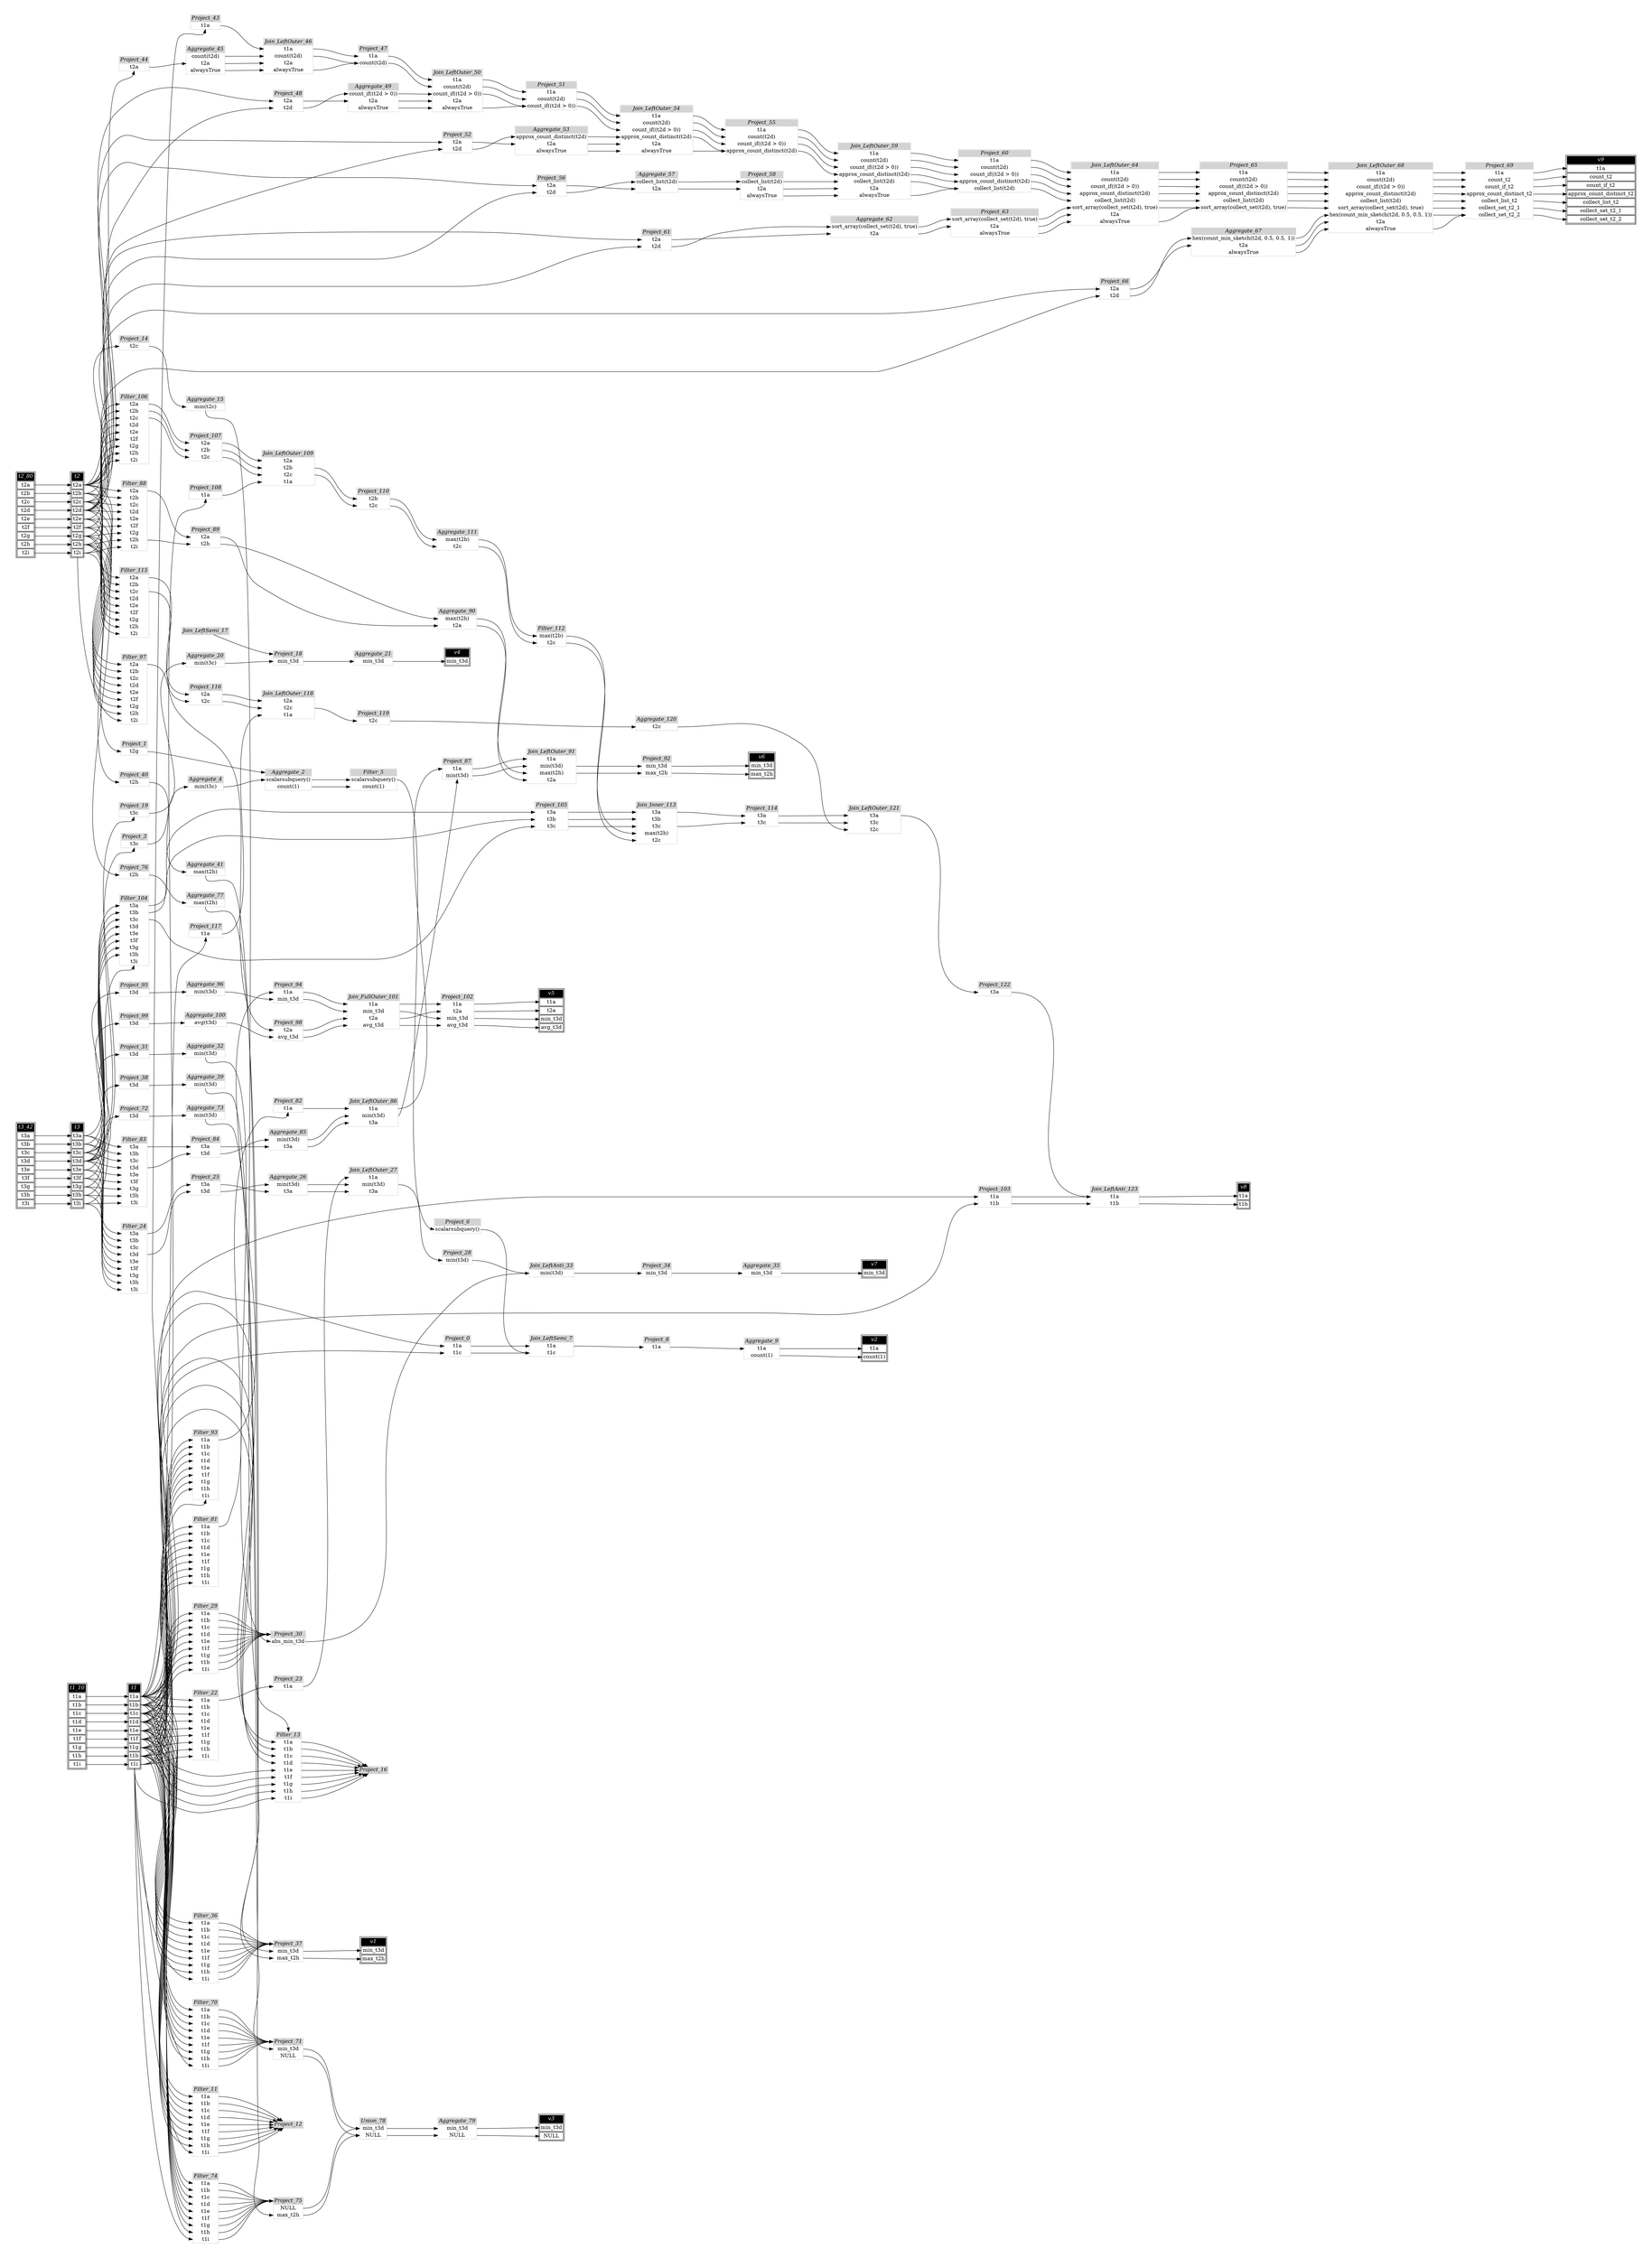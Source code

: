 // Automatically generated by SQLFlowTestSuite


digraph {
  graph [pad="0.5" nodesep="0.5" ranksep="1" fontname="Helvetica" rankdir=LR];
  node [shape=plaintext]

  
"Aggregate_100" [label=<
<table color="lightgray" border="1" cellborder="0" cellspacing="0">
  <tr><td bgcolor="lightgray" port="nodeName"><i>Aggregate_100</i></td></tr>
  <tr><td port="0">avg(t3d)</td></tr>
</table>>];
       

"Aggregate_111" [label=<
<table color="lightgray" border="1" cellborder="0" cellspacing="0">
  <tr><td bgcolor="lightgray" port="nodeName"><i>Aggregate_111</i></td></tr>
  <tr><td port="0">max(t2b)</td></tr>
<tr><td port="1">t2c</td></tr>
</table>>];
       

"Aggregate_120" [label=<
<table color="lightgray" border="1" cellborder="0" cellspacing="0">
  <tr><td bgcolor="lightgray" port="nodeName"><i>Aggregate_120</i></td></tr>
  <tr><td port="0">t2c</td></tr>
</table>>];
       

"Aggregate_15" [label=<
<table color="lightgray" border="1" cellborder="0" cellspacing="0">
  <tr><td bgcolor="lightgray" port="nodeName"><i>Aggregate_15</i></td></tr>
  <tr><td port="0">min(t2c)</td></tr>
</table>>];
       

"Aggregate_2" [label=<
<table color="lightgray" border="1" cellborder="0" cellspacing="0">
  <tr><td bgcolor="lightgray" port="nodeName"><i>Aggregate_2</i></td></tr>
  <tr><td port="0">scalarsubquery()</td></tr>
<tr><td port="1">count(1)</td></tr>
</table>>];
       

"Aggregate_20" [label=<
<table color="lightgray" border="1" cellborder="0" cellspacing="0">
  <tr><td bgcolor="lightgray" port="nodeName"><i>Aggregate_20</i></td></tr>
  <tr><td port="0">min(t3c)</td></tr>
</table>>];
       

"Aggregate_21" [label=<
<table color="lightgray" border="1" cellborder="0" cellspacing="0">
  <tr><td bgcolor="lightgray" port="nodeName"><i>Aggregate_21</i></td></tr>
  <tr><td port="0">min_t3d</td></tr>
</table>>];
       

"Aggregate_26" [label=<
<table color="lightgray" border="1" cellborder="0" cellspacing="0">
  <tr><td bgcolor="lightgray" port="nodeName"><i>Aggregate_26</i></td></tr>
  <tr><td port="0">min(t3d)</td></tr>
<tr><td port="1">t3a</td></tr>
</table>>];
       

"Aggregate_32" [label=<
<table color="lightgray" border="1" cellborder="0" cellspacing="0">
  <tr><td bgcolor="lightgray" port="nodeName"><i>Aggregate_32</i></td></tr>
  <tr><td port="0">min(t3d)</td></tr>
</table>>];
       

"Aggregate_35" [label=<
<table color="lightgray" border="1" cellborder="0" cellspacing="0">
  <tr><td bgcolor="lightgray" port="nodeName"><i>Aggregate_35</i></td></tr>
  <tr><td port="0">min_t3d</td></tr>
</table>>];
       

"Aggregate_39" [label=<
<table color="lightgray" border="1" cellborder="0" cellspacing="0">
  <tr><td bgcolor="lightgray" port="nodeName"><i>Aggregate_39</i></td></tr>
  <tr><td port="0">min(t3d)</td></tr>
</table>>];
       

"Aggregate_4" [label=<
<table color="lightgray" border="1" cellborder="0" cellspacing="0">
  <tr><td bgcolor="lightgray" port="nodeName"><i>Aggregate_4</i></td></tr>
  <tr><td port="0">min(t3c)</td></tr>
</table>>];
       

"Aggregate_41" [label=<
<table color="lightgray" border="1" cellborder="0" cellspacing="0">
  <tr><td bgcolor="lightgray" port="nodeName"><i>Aggregate_41</i></td></tr>
  <tr><td port="0">max(t2h)</td></tr>
</table>>];
       

"Aggregate_45" [label=<
<table color="lightgray" border="1" cellborder="0" cellspacing="0">
  <tr><td bgcolor="lightgray" port="nodeName"><i>Aggregate_45</i></td></tr>
  <tr><td port="0">count(t2d)</td></tr>
<tr><td port="1">t2a</td></tr>
<tr><td port="2">alwaysTrue</td></tr>
</table>>];
       

"Aggregate_49" [label=<
<table color="lightgray" border="1" cellborder="0" cellspacing="0">
  <tr><td bgcolor="lightgray" port="nodeName"><i>Aggregate_49</i></td></tr>
  <tr><td port="0">count_if((t2d &gt; 0))</td></tr>
<tr><td port="1">t2a</td></tr>
<tr><td port="2">alwaysTrue</td></tr>
</table>>];
       

"Aggregate_53" [label=<
<table color="lightgray" border="1" cellborder="0" cellspacing="0">
  <tr><td bgcolor="lightgray" port="nodeName"><i>Aggregate_53</i></td></tr>
  <tr><td port="0">approx_count_distinct(t2d)</td></tr>
<tr><td port="1">t2a</td></tr>
<tr><td port="2">alwaysTrue</td></tr>
</table>>];
       

"Aggregate_57" [label=<
<table color="lightgray" border="1" cellborder="0" cellspacing="0">
  <tr><td bgcolor="lightgray" port="nodeName"><i>Aggregate_57</i></td></tr>
  <tr><td port="0">collect_list(t2d)</td></tr>
<tr><td port="1">t2a</td></tr>
</table>>];
       

"Aggregate_62" [label=<
<table color="lightgray" border="1" cellborder="0" cellspacing="0">
  <tr><td bgcolor="lightgray" port="nodeName"><i>Aggregate_62</i></td></tr>
  <tr><td port="0">sort_array(collect_set(t2d), true)</td></tr>
<tr><td port="1">t2a</td></tr>
</table>>];
       

"Aggregate_67" [label=<
<table color="lightgray" border="1" cellborder="0" cellspacing="0">
  <tr><td bgcolor="lightgray" port="nodeName"><i>Aggregate_67</i></td></tr>
  <tr><td port="0">hex(count_min_sketch(t2d, 0.5, 0.5, 1))</td></tr>
<tr><td port="1">t2a</td></tr>
<tr><td port="2">alwaysTrue</td></tr>
</table>>];
       

"Aggregate_73" [label=<
<table color="lightgray" border="1" cellborder="0" cellspacing="0">
  <tr><td bgcolor="lightgray" port="nodeName"><i>Aggregate_73</i></td></tr>
  <tr><td port="0">min(t3d)</td></tr>
</table>>];
       

"Aggregate_77" [label=<
<table color="lightgray" border="1" cellborder="0" cellspacing="0">
  <tr><td bgcolor="lightgray" port="nodeName"><i>Aggregate_77</i></td></tr>
  <tr><td port="0">max(t2h)</td></tr>
</table>>];
       

"Aggregate_79" [label=<
<table color="lightgray" border="1" cellborder="0" cellspacing="0">
  <tr><td bgcolor="lightgray" port="nodeName"><i>Aggregate_79</i></td></tr>
  <tr><td port="0">min_t3d</td></tr>
<tr><td port="1">NULL</td></tr>
</table>>];
       

"Aggregate_85" [label=<
<table color="lightgray" border="1" cellborder="0" cellspacing="0">
  <tr><td bgcolor="lightgray" port="nodeName"><i>Aggregate_85</i></td></tr>
  <tr><td port="0">min(t3d)</td></tr>
<tr><td port="1">t3a</td></tr>
</table>>];
       

"Aggregate_9" [label=<
<table color="lightgray" border="1" cellborder="0" cellspacing="0">
  <tr><td bgcolor="lightgray" port="nodeName"><i>Aggregate_9</i></td></tr>
  <tr><td port="0">t1a</td></tr>
<tr><td port="1">count(1)</td></tr>
</table>>];
       

"Aggregate_90" [label=<
<table color="lightgray" border="1" cellborder="0" cellspacing="0">
  <tr><td bgcolor="lightgray" port="nodeName"><i>Aggregate_90</i></td></tr>
  <tr><td port="0">max(t2h)</td></tr>
<tr><td port="1">t2a</td></tr>
</table>>];
       

"Aggregate_96" [label=<
<table color="lightgray" border="1" cellborder="0" cellspacing="0">
  <tr><td bgcolor="lightgray" port="nodeName"><i>Aggregate_96</i></td></tr>
  <tr><td port="0">min(t3d)</td></tr>
</table>>];
       

"Filter_104" [label=<
<table color="lightgray" border="1" cellborder="0" cellspacing="0">
  <tr><td bgcolor="lightgray" port="nodeName"><i>Filter_104</i></td></tr>
  <tr><td port="0">t3a</td></tr>
<tr><td port="1">t3b</td></tr>
<tr><td port="2">t3c</td></tr>
<tr><td port="3">t3d</td></tr>
<tr><td port="4">t3e</td></tr>
<tr><td port="5">t3f</td></tr>
<tr><td port="6">t3g</td></tr>
<tr><td port="7">t3h</td></tr>
<tr><td port="8">t3i</td></tr>
</table>>];
       

"Filter_106" [label=<
<table color="lightgray" border="1" cellborder="0" cellspacing="0">
  <tr><td bgcolor="lightgray" port="nodeName"><i>Filter_106</i></td></tr>
  <tr><td port="0">t2a</td></tr>
<tr><td port="1">t2b</td></tr>
<tr><td port="2">t2c</td></tr>
<tr><td port="3">t2d</td></tr>
<tr><td port="4">t2e</td></tr>
<tr><td port="5">t2f</td></tr>
<tr><td port="6">t2g</td></tr>
<tr><td port="7">t2h</td></tr>
<tr><td port="8">t2i</td></tr>
</table>>];
       

"Filter_11" [label=<
<table color="lightgray" border="1" cellborder="0" cellspacing="0">
  <tr><td bgcolor="lightgray" port="nodeName"><i>Filter_11</i></td></tr>
  <tr><td port="0">t1a</td></tr>
<tr><td port="1">t1b</td></tr>
<tr><td port="2">t1c</td></tr>
<tr><td port="3">t1d</td></tr>
<tr><td port="4">t1e</td></tr>
<tr><td port="5">t1f</td></tr>
<tr><td port="6">t1g</td></tr>
<tr><td port="7">t1h</td></tr>
<tr><td port="8">t1i</td></tr>
</table>>];
       

"Filter_112" [label=<
<table color="lightgray" border="1" cellborder="0" cellspacing="0">
  <tr><td bgcolor="lightgray" port="nodeName"><i>Filter_112</i></td></tr>
  <tr><td port="0">max(t2b)</td></tr>
<tr><td port="1">t2c</td></tr>
</table>>];
       

"Filter_115" [label=<
<table color="lightgray" border="1" cellborder="0" cellspacing="0">
  <tr><td bgcolor="lightgray" port="nodeName"><i>Filter_115</i></td></tr>
  <tr><td port="0">t2a</td></tr>
<tr><td port="1">t2b</td></tr>
<tr><td port="2">t2c</td></tr>
<tr><td port="3">t2d</td></tr>
<tr><td port="4">t2e</td></tr>
<tr><td port="5">t2f</td></tr>
<tr><td port="6">t2g</td></tr>
<tr><td port="7">t2h</td></tr>
<tr><td port="8">t2i</td></tr>
</table>>];
       

"Filter_13" [label=<
<table color="lightgray" border="1" cellborder="0" cellspacing="0">
  <tr><td bgcolor="lightgray" port="nodeName"><i>Filter_13</i></td></tr>
  <tr><td port="0">t1a</td></tr>
<tr><td port="1">t1b</td></tr>
<tr><td port="2">t1c</td></tr>
<tr><td port="3">t1d</td></tr>
<tr><td port="4">t1e</td></tr>
<tr><td port="5">t1f</td></tr>
<tr><td port="6">t1g</td></tr>
<tr><td port="7">t1h</td></tr>
<tr><td port="8">t1i</td></tr>
</table>>];
       

"Filter_22" [label=<
<table color="lightgray" border="1" cellborder="0" cellspacing="0">
  <tr><td bgcolor="lightgray" port="nodeName"><i>Filter_22</i></td></tr>
  <tr><td port="0">t1a</td></tr>
<tr><td port="1">t1b</td></tr>
<tr><td port="2">t1c</td></tr>
<tr><td port="3">t1d</td></tr>
<tr><td port="4">t1e</td></tr>
<tr><td port="5">t1f</td></tr>
<tr><td port="6">t1g</td></tr>
<tr><td port="7">t1h</td></tr>
<tr><td port="8">t1i</td></tr>
</table>>];
       

"Filter_24" [label=<
<table color="lightgray" border="1" cellborder="0" cellspacing="0">
  <tr><td bgcolor="lightgray" port="nodeName"><i>Filter_24</i></td></tr>
  <tr><td port="0">t3a</td></tr>
<tr><td port="1">t3b</td></tr>
<tr><td port="2">t3c</td></tr>
<tr><td port="3">t3d</td></tr>
<tr><td port="4">t3e</td></tr>
<tr><td port="5">t3f</td></tr>
<tr><td port="6">t3g</td></tr>
<tr><td port="7">t3h</td></tr>
<tr><td port="8">t3i</td></tr>
</table>>];
       

"Filter_29" [label=<
<table color="lightgray" border="1" cellborder="0" cellspacing="0">
  <tr><td bgcolor="lightgray" port="nodeName"><i>Filter_29</i></td></tr>
  <tr><td port="0">t1a</td></tr>
<tr><td port="1">t1b</td></tr>
<tr><td port="2">t1c</td></tr>
<tr><td port="3">t1d</td></tr>
<tr><td port="4">t1e</td></tr>
<tr><td port="5">t1f</td></tr>
<tr><td port="6">t1g</td></tr>
<tr><td port="7">t1h</td></tr>
<tr><td port="8">t1i</td></tr>
</table>>];
       

"Filter_36" [label=<
<table color="lightgray" border="1" cellborder="0" cellspacing="0">
  <tr><td bgcolor="lightgray" port="nodeName"><i>Filter_36</i></td></tr>
  <tr><td port="0">t1a</td></tr>
<tr><td port="1">t1b</td></tr>
<tr><td port="2">t1c</td></tr>
<tr><td port="3">t1d</td></tr>
<tr><td port="4">t1e</td></tr>
<tr><td port="5">t1f</td></tr>
<tr><td port="6">t1g</td></tr>
<tr><td port="7">t1h</td></tr>
<tr><td port="8">t1i</td></tr>
</table>>];
       

"Filter_5" [label=<
<table color="lightgray" border="1" cellborder="0" cellspacing="0">
  <tr><td bgcolor="lightgray" port="nodeName"><i>Filter_5</i></td></tr>
  <tr><td port="0">scalarsubquery()</td></tr>
<tr><td port="1">count(1)</td></tr>
</table>>];
       

"Filter_70" [label=<
<table color="lightgray" border="1" cellborder="0" cellspacing="0">
  <tr><td bgcolor="lightgray" port="nodeName"><i>Filter_70</i></td></tr>
  <tr><td port="0">t1a</td></tr>
<tr><td port="1">t1b</td></tr>
<tr><td port="2">t1c</td></tr>
<tr><td port="3">t1d</td></tr>
<tr><td port="4">t1e</td></tr>
<tr><td port="5">t1f</td></tr>
<tr><td port="6">t1g</td></tr>
<tr><td port="7">t1h</td></tr>
<tr><td port="8">t1i</td></tr>
</table>>];
       

"Filter_74" [label=<
<table color="lightgray" border="1" cellborder="0" cellspacing="0">
  <tr><td bgcolor="lightgray" port="nodeName"><i>Filter_74</i></td></tr>
  <tr><td port="0">t1a</td></tr>
<tr><td port="1">t1b</td></tr>
<tr><td port="2">t1c</td></tr>
<tr><td port="3">t1d</td></tr>
<tr><td port="4">t1e</td></tr>
<tr><td port="5">t1f</td></tr>
<tr><td port="6">t1g</td></tr>
<tr><td port="7">t1h</td></tr>
<tr><td port="8">t1i</td></tr>
</table>>];
       

"Filter_81" [label=<
<table color="lightgray" border="1" cellborder="0" cellspacing="0">
  <tr><td bgcolor="lightgray" port="nodeName"><i>Filter_81</i></td></tr>
  <tr><td port="0">t1a</td></tr>
<tr><td port="1">t1b</td></tr>
<tr><td port="2">t1c</td></tr>
<tr><td port="3">t1d</td></tr>
<tr><td port="4">t1e</td></tr>
<tr><td port="5">t1f</td></tr>
<tr><td port="6">t1g</td></tr>
<tr><td port="7">t1h</td></tr>
<tr><td port="8">t1i</td></tr>
</table>>];
       

"Filter_83" [label=<
<table color="lightgray" border="1" cellborder="0" cellspacing="0">
  <tr><td bgcolor="lightgray" port="nodeName"><i>Filter_83</i></td></tr>
  <tr><td port="0">t3a</td></tr>
<tr><td port="1">t3b</td></tr>
<tr><td port="2">t3c</td></tr>
<tr><td port="3">t3d</td></tr>
<tr><td port="4">t3e</td></tr>
<tr><td port="5">t3f</td></tr>
<tr><td port="6">t3g</td></tr>
<tr><td port="7">t3h</td></tr>
<tr><td port="8">t3i</td></tr>
</table>>];
       

"Filter_88" [label=<
<table color="lightgray" border="1" cellborder="0" cellspacing="0">
  <tr><td bgcolor="lightgray" port="nodeName"><i>Filter_88</i></td></tr>
  <tr><td port="0">t2a</td></tr>
<tr><td port="1">t2b</td></tr>
<tr><td port="2">t2c</td></tr>
<tr><td port="3">t2d</td></tr>
<tr><td port="4">t2e</td></tr>
<tr><td port="5">t2f</td></tr>
<tr><td port="6">t2g</td></tr>
<tr><td port="7">t2h</td></tr>
<tr><td port="8">t2i</td></tr>
</table>>];
       

"Filter_93" [label=<
<table color="lightgray" border="1" cellborder="0" cellspacing="0">
  <tr><td bgcolor="lightgray" port="nodeName"><i>Filter_93</i></td></tr>
  <tr><td port="0">t1a</td></tr>
<tr><td port="1">t1b</td></tr>
<tr><td port="2">t1c</td></tr>
<tr><td port="3">t1d</td></tr>
<tr><td port="4">t1e</td></tr>
<tr><td port="5">t1f</td></tr>
<tr><td port="6">t1g</td></tr>
<tr><td port="7">t1h</td></tr>
<tr><td port="8">t1i</td></tr>
</table>>];
       

"Filter_97" [label=<
<table color="lightgray" border="1" cellborder="0" cellspacing="0">
  <tr><td bgcolor="lightgray" port="nodeName"><i>Filter_97</i></td></tr>
  <tr><td port="0">t2a</td></tr>
<tr><td port="1">t2b</td></tr>
<tr><td port="2">t2c</td></tr>
<tr><td port="3">t2d</td></tr>
<tr><td port="4">t2e</td></tr>
<tr><td port="5">t2f</td></tr>
<tr><td port="6">t2g</td></tr>
<tr><td port="7">t2h</td></tr>
<tr><td port="8">t2i</td></tr>
</table>>];
       

"Join_FullOuter_101" [label=<
<table color="lightgray" border="1" cellborder="0" cellspacing="0">
  <tr><td bgcolor="lightgray" port="nodeName"><i>Join_FullOuter_101</i></td></tr>
  <tr><td port="0">t1a</td></tr>
<tr><td port="1">min_t3d</td></tr>
<tr><td port="2">t2a</td></tr>
<tr><td port="3">avg_t3d</td></tr>
</table>>];
       

"Join_Inner_113" [label=<
<table color="lightgray" border="1" cellborder="0" cellspacing="0">
  <tr><td bgcolor="lightgray" port="nodeName"><i>Join_Inner_113</i></td></tr>
  <tr><td port="0">t3a</td></tr>
<tr><td port="1">t3b</td></tr>
<tr><td port="2">t3c</td></tr>
<tr><td port="3">max(t2b)</td></tr>
<tr><td port="4">t2c</td></tr>
</table>>];
       

"Join_LeftAnti_123" [label=<
<table color="lightgray" border="1" cellborder="0" cellspacing="0">
  <tr><td bgcolor="lightgray" port="nodeName"><i>Join_LeftAnti_123</i></td></tr>
  <tr><td port="0">t1a</td></tr>
<tr><td port="1">t1b</td></tr>
</table>>];
       

"Join_LeftAnti_33" [label=<
<table color="lightgray" border="1" cellborder="0" cellspacing="0">
  <tr><td bgcolor="lightgray" port="nodeName"><i>Join_LeftAnti_33</i></td></tr>
  <tr><td port="0">min(t3d)</td></tr>
</table>>];
       

"Join_LeftOuter_109" [label=<
<table color="lightgray" border="1" cellborder="0" cellspacing="0">
  <tr><td bgcolor="lightgray" port="nodeName"><i>Join_LeftOuter_109</i></td></tr>
  <tr><td port="0">t2a</td></tr>
<tr><td port="1">t2b</td></tr>
<tr><td port="2">t2c</td></tr>
<tr><td port="3">t1a</td></tr>
</table>>];
       

"Join_LeftOuter_118" [label=<
<table color="lightgray" border="1" cellborder="0" cellspacing="0">
  <tr><td bgcolor="lightgray" port="nodeName"><i>Join_LeftOuter_118</i></td></tr>
  <tr><td port="0">t2a</td></tr>
<tr><td port="1">t2c</td></tr>
<tr><td port="2">t1a</td></tr>
</table>>];
       

"Join_LeftOuter_121" [label=<
<table color="lightgray" border="1" cellborder="0" cellspacing="0">
  <tr><td bgcolor="lightgray" port="nodeName"><i>Join_LeftOuter_121</i></td></tr>
  <tr><td port="0">t3a</td></tr>
<tr><td port="1">t3c</td></tr>
<tr><td port="2">t2c</td></tr>
</table>>];
       

"Join_LeftOuter_27" [label=<
<table color="lightgray" border="1" cellborder="0" cellspacing="0">
  <tr><td bgcolor="lightgray" port="nodeName"><i>Join_LeftOuter_27</i></td></tr>
  <tr><td port="0">t1a</td></tr>
<tr><td port="1">min(t3d)</td></tr>
<tr><td port="2">t3a</td></tr>
</table>>];
       

"Join_LeftOuter_46" [label=<
<table color="lightgray" border="1" cellborder="0" cellspacing="0">
  <tr><td bgcolor="lightgray" port="nodeName"><i>Join_LeftOuter_46</i></td></tr>
  <tr><td port="0">t1a</td></tr>
<tr><td port="1">count(t2d)</td></tr>
<tr><td port="2">t2a</td></tr>
<tr><td port="3">alwaysTrue</td></tr>
</table>>];
       

"Join_LeftOuter_50" [label=<
<table color="lightgray" border="1" cellborder="0" cellspacing="0">
  <tr><td bgcolor="lightgray" port="nodeName"><i>Join_LeftOuter_50</i></td></tr>
  <tr><td port="0">t1a</td></tr>
<tr><td port="1">count(t2d)</td></tr>
<tr><td port="2">count_if((t2d &gt; 0))</td></tr>
<tr><td port="3">t2a</td></tr>
<tr><td port="4">alwaysTrue</td></tr>
</table>>];
       

"Join_LeftOuter_54" [label=<
<table color="lightgray" border="1" cellborder="0" cellspacing="0">
  <tr><td bgcolor="lightgray" port="nodeName"><i>Join_LeftOuter_54</i></td></tr>
  <tr><td port="0">t1a</td></tr>
<tr><td port="1">count(t2d)</td></tr>
<tr><td port="2">count_if((t2d &gt; 0))</td></tr>
<tr><td port="3">approx_count_distinct(t2d)</td></tr>
<tr><td port="4">t2a</td></tr>
<tr><td port="5">alwaysTrue</td></tr>
</table>>];
       

"Join_LeftOuter_59" [label=<
<table color="lightgray" border="1" cellborder="0" cellspacing="0">
  <tr><td bgcolor="lightgray" port="nodeName"><i>Join_LeftOuter_59</i></td></tr>
  <tr><td port="0">t1a</td></tr>
<tr><td port="1">count(t2d)</td></tr>
<tr><td port="2">count_if((t2d &gt; 0))</td></tr>
<tr><td port="3">approx_count_distinct(t2d)</td></tr>
<tr><td port="4">collect_list(t2d)</td></tr>
<tr><td port="5">t2a</td></tr>
<tr><td port="6">alwaysTrue</td></tr>
</table>>];
       

"Join_LeftOuter_64" [label=<
<table color="lightgray" border="1" cellborder="0" cellspacing="0">
  <tr><td bgcolor="lightgray" port="nodeName"><i>Join_LeftOuter_64</i></td></tr>
  <tr><td port="0">t1a</td></tr>
<tr><td port="1">count(t2d)</td></tr>
<tr><td port="2">count_if((t2d &gt; 0))</td></tr>
<tr><td port="3">approx_count_distinct(t2d)</td></tr>
<tr><td port="4">collect_list(t2d)</td></tr>
<tr><td port="5">sort_array(collect_set(t2d), true)</td></tr>
<tr><td port="6">t2a</td></tr>
<tr><td port="7">alwaysTrue</td></tr>
</table>>];
       

"Join_LeftOuter_68" [label=<
<table color="lightgray" border="1" cellborder="0" cellspacing="0">
  <tr><td bgcolor="lightgray" port="nodeName"><i>Join_LeftOuter_68</i></td></tr>
  <tr><td port="0">t1a</td></tr>
<tr><td port="1">count(t2d)</td></tr>
<tr><td port="2">count_if((t2d &gt; 0))</td></tr>
<tr><td port="3">approx_count_distinct(t2d)</td></tr>
<tr><td port="4">collect_list(t2d)</td></tr>
<tr><td port="5">sort_array(collect_set(t2d), true)</td></tr>
<tr><td port="6">hex(count_min_sketch(t2d, 0.5, 0.5, 1))</td></tr>
<tr><td port="7">t2a</td></tr>
<tr><td port="8">alwaysTrue</td></tr>
</table>>];
       

"Join_LeftOuter_86" [label=<
<table color="lightgray" border="1" cellborder="0" cellspacing="0">
  <tr><td bgcolor="lightgray" port="nodeName"><i>Join_LeftOuter_86</i></td></tr>
  <tr><td port="0">t1a</td></tr>
<tr><td port="1">min(t3d)</td></tr>
<tr><td port="2">t3a</td></tr>
</table>>];
       

"Join_LeftOuter_91" [label=<
<table color="lightgray" border="1" cellborder="0" cellspacing="0">
  <tr><td bgcolor="lightgray" port="nodeName"><i>Join_LeftOuter_91</i></td></tr>
  <tr><td port="0">t1a</td></tr>
<tr><td port="1">min(t3d)</td></tr>
<tr><td port="2">max(t2h)</td></tr>
<tr><td port="3">t2a</td></tr>
</table>>];
       

"Join_LeftSemi_17" [label=<
<table color="lightgray" border="1" cellborder="0" cellspacing="0">
  <tr><td bgcolor="lightgray" port="nodeName"><i>Join_LeftSemi_17</i></td></tr>
  
</table>>];
       

"Join_LeftSemi_7" [label=<
<table color="lightgray" border="1" cellborder="0" cellspacing="0">
  <tr><td bgcolor="lightgray" port="nodeName"><i>Join_LeftSemi_7</i></td></tr>
  <tr><td port="0">t1a</td></tr>
<tr><td port="1">t1c</td></tr>
</table>>];
       

"Project_0" [label=<
<table color="lightgray" border="1" cellborder="0" cellspacing="0">
  <tr><td bgcolor="lightgray" port="nodeName"><i>Project_0</i></td></tr>
  <tr><td port="0">t1a</td></tr>
<tr><td port="1">t1c</td></tr>
</table>>];
       

"Project_1" [label=<
<table color="lightgray" border="1" cellborder="0" cellspacing="0">
  <tr><td bgcolor="lightgray" port="nodeName"><i>Project_1</i></td></tr>
  <tr><td port="0">t2g</td></tr>
</table>>];
       

"Project_102" [label=<
<table color="lightgray" border="1" cellborder="0" cellspacing="0">
  <tr><td bgcolor="lightgray" port="nodeName"><i>Project_102</i></td></tr>
  <tr><td port="0">t1a</td></tr>
<tr><td port="1">t2a</td></tr>
<tr><td port="2">min_t3d</td></tr>
<tr><td port="3">avg_t3d</td></tr>
</table>>];
       

"Project_103" [label=<
<table color="lightgray" border="1" cellborder="0" cellspacing="0">
  <tr><td bgcolor="lightgray" port="nodeName"><i>Project_103</i></td></tr>
  <tr><td port="0">t1a</td></tr>
<tr><td port="1">t1b</td></tr>
</table>>];
       

"Project_105" [label=<
<table color="lightgray" border="1" cellborder="0" cellspacing="0">
  <tr><td bgcolor="lightgray" port="nodeName"><i>Project_105</i></td></tr>
  <tr><td port="0">t3a</td></tr>
<tr><td port="1">t3b</td></tr>
<tr><td port="2">t3c</td></tr>
</table>>];
       

"Project_107" [label=<
<table color="lightgray" border="1" cellborder="0" cellspacing="0">
  <tr><td bgcolor="lightgray" port="nodeName"><i>Project_107</i></td></tr>
  <tr><td port="0">t2a</td></tr>
<tr><td port="1">t2b</td></tr>
<tr><td port="2">t2c</td></tr>
</table>>];
       

"Project_108" [label=<
<table color="lightgray" border="1" cellborder="0" cellspacing="0">
  <tr><td bgcolor="lightgray" port="nodeName"><i>Project_108</i></td></tr>
  <tr><td port="0">t1a</td></tr>
</table>>];
       

"Project_110" [label=<
<table color="lightgray" border="1" cellborder="0" cellspacing="0">
  <tr><td bgcolor="lightgray" port="nodeName"><i>Project_110</i></td></tr>
  <tr><td port="0">t2b</td></tr>
<tr><td port="1">t2c</td></tr>
</table>>];
       

"Project_114" [label=<
<table color="lightgray" border="1" cellborder="0" cellspacing="0">
  <tr><td bgcolor="lightgray" port="nodeName"><i>Project_114</i></td></tr>
  <tr><td port="0">t3a</td></tr>
<tr><td port="1">t3c</td></tr>
</table>>];
       

"Project_116" [label=<
<table color="lightgray" border="1" cellborder="0" cellspacing="0">
  <tr><td bgcolor="lightgray" port="nodeName"><i>Project_116</i></td></tr>
  <tr><td port="0">t2a</td></tr>
<tr><td port="1">t2c</td></tr>
</table>>];
       

"Project_117" [label=<
<table color="lightgray" border="1" cellborder="0" cellspacing="0">
  <tr><td bgcolor="lightgray" port="nodeName"><i>Project_117</i></td></tr>
  <tr><td port="0">t1a</td></tr>
</table>>];
       

"Project_119" [label=<
<table color="lightgray" border="1" cellborder="0" cellspacing="0">
  <tr><td bgcolor="lightgray" port="nodeName"><i>Project_119</i></td></tr>
  <tr><td port="0">t2c</td></tr>
</table>>];
       

"Project_12" [label=<
<table color="lightgray" border="1" cellborder="0" cellspacing="0">
  <tr><td bgcolor="lightgray" port="nodeName"><i>Project_12</i></td></tr>
  
</table>>];
       

"Project_122" [label=<
<table color="lightgray" border="1" cellborder="0" cellspacing="0">
  <tr><td bgcolor="lightgray" port="nodeName"><i>Project_122</i></td></tr>
  <tr><td port="0">t3a</td></tr>
</table>>];
       

"Project_14" [label=<
<table color="lightgray" border="1" cellborder="0" cellspacing="0">
  <tr><td bgcolor="lightgray" port="nodeName"><i>Project_14</i></td></tr>
  <tr><td port="0">t2c</td></tr>
</table>>];
       

"Project_16" [label=<
<table color="lightgray" border="1" cellborder="0" cellspacing="0">
  <tr><td bgcolor="lightgray" port="nodeName"><i>Project_16</i></td></tr>
  
</table>>];
       

"Project_18" [label=<
<table color="lightgray" border="1" cellborder="0" cellspacing="0">
  <tr><td bgcolor="lightgray" port="nodeName"><i>Project_18</i></td></tr>
  <tr><td port="0">min_t3d</td></tr>
</table>>];
       

"Project_19" [label=<
<table color="lightgray" border="1" cellborder="0" cellspacing="0">
  <tr><td bgcolor="lightgray" port="nodeName"><i>Project_19</i></td></tr>
  <tr><td port="0">t3c</td></tr>
</table>>];
       

"Project_23" [label=<
<table color="lightgray" border="1" cellborder="0" cellspacing="0">
  <tr><td bgcolor="lightgray" port="nodeName"><i>Project_23</i></td></tr>
  <tr><td port="0">t1a</td></tr>
</table>>];
       

"Project_25" [label=<
<table color="lightgray" border="1" cellborder="0" cellspacing="0">
  <tr><td bgcolor="lightgray" port="nodeName"><i>Project_25</i></td></tr>
  <tr><td port="0">t3a</td></tr>
<tr><td port="1">t3d</td></tr>
</table>>];
       

"Project_28" [label=<
<table color="lightgray" border="1" cellborder="0" cellspacing="0">
  <tr><td bgcolor="lightgray" port="nodeName"><i>Project_28</i></td></tr>
  <tr><td port="0">min(t3d)</td></tr>
</table>>];
       

"Project_3" [label=<
<table color="lightgray" border="1" cellborder="0" cellspacing="0">
  <tr><td bgcolor="lightgray" port="nodeName"><i>Project_3</i></td></tr>
  <tr><td port="0">t3c</td></tr>
</table>>];
       

"Project_30" [label=<
<table color="lightgray" border="1" cellborder="0" cellspacing="0">
  <tr><td bgcolor="lightgray" port="nodeName"><i>Project_30</i></td></tr>
  <tr><td port="0">abs_min_t3d</td></tr>
</table>>];
       

"Project_31" [label=<
<table color="lightgray" border="1" cellborder="0" cellspacing="0">
  <tr><td bgcolor="lightgray" port="nodeName"><i>Project_31</i></td></tr>
  <tr><td port="0">t3d</td></tr>
</table>>];
       

"Project_34" [label=<
<table color="lightgray" border="1" cellborder="0" cellspacing="0">
  <tr><td bgcolor="lightgray" port="nodeName"><i>Project_34</i></td></tr>
  <tr><td port="0">min_t3d</td></tr>
</table>>];
       

"Project_37" [label=<
<table color="lightgray" border="1" cellborder="0" cellspacing="0">
  <tr><td bgcolor="lightgray" port="nodeName"><i>Project_37</i></td></tr>
  <tr><td port="0">min_t3d</td></tr>
<tr><td port="1">max_t2h</td></tr>
</table>>];
       

"Project_38" [label=<
<table color="lightgray" border="1" cellborder="0" cellspacing="0">
  <tr><td bgcolor="lightgray" port="nodeName"><i>Project_38</i></td></tr>
  <tr><td port="0">t3d</td></tr>
</table>>];
       

"Project_40" [label=<
<table color="lightgray" border="1" cellborder="0" cellspacing="0">
  <tr><td bgcolor="lightgray" port="nodeName"><i>Project_40</i></td></tr>
  <tr><td port="0">t2h</td></tr>
</table>>];
       

"Project_43" [label=<
<table color="lightgray" border="1" cellborder="0" cellspacing="0">
  <tr><td bgcolor="lightgray" port="nodeName"><i>Project_43</i></td></tr>
  <tr><td port="0">t1a</td></tr>
</table>>];
       

"Project_44" [label=<
<table color="lightgray" border="1" cellborder="0" cellspacing="0">
  <tr><td bgcolor="lightgray" port="nodeName"><i>Project_44</i></td></tr>
  <tr><td port="0">t2a</td></tr>
</table>>];
       

"Project_47" [label=<
<table color="lightgray" border="1" cellborder="0" cellspacing="0">
  <tr><td bgcolor="lightgray" port="nodeName"><i>Project_47</i></td></tr>
  <tr><td port="0">t1a</td></tr>
<tr><td port="1">count(t2d)</td></tr>
</table>>];
       

"Project_48" [label=<
<table color="lightgray" border="1" cellborder="0" cellspacing="0">
  <tr><td bgcolor="lightgray" port="nodeName"><i>Project_48</i></td></tr>
  <tr><td port="0">t2a</td></tr>
<tr><td port="1">t2d</td></tr>
</table>>];
       

"Project_51" [label=<
<table color="lightgray" border="1" cellborder="0" cellspacing="0">
  <tr><td bgcolor="lightgray" port="nodeName"><i>Project_51</i></td></tr>
  <tr><td port="0">t1a</td></tr>
<tr><td port="1">count(t2d)</td></tr>
<tr><td port="2">count_if((t2d &gt; 0))</td></tr>
</table>>];
       

"Project_52" [label=<
<table color="lightgray" border="1" cellborder="0" cellspacing="0">
  <tr><td bgcolor="lightgray" port="nodeName"><i>Project_52</i></td></tr>
  <tr><td port="0">t2a</td></tr>
<tr><td port="1">t2d</td></tr>
</table>>];
       

"Project_55" [label=<
<table color="lightgray" border="1" cellborder="0" cellspacing="0">
  <tr><td bgcolor="lightgray" port="nodeName"><i>Project_55</i></td></tr>
  <tr><td port="0">t1a</td></tr>
<tr><td port="1">count(t2d)</td></tr>
<tr><td port="2">count_if((t2d &gt; 0))</td></tr>
<tr><td port="3">approx_count_distinct(t2d)</td></tr>
</table>>];
       

"Project_56" [label=<
<table color="lightgray" border="1" cellborder="0" cellspacing="0">
  <tr><td bgcolor="lightgray" port="nodeName"><i>Project_56</i></td></tr>
  <tr><td port="0">t2a</td></tr>
<tr><td port="1">t2d</td></tr>
</table>>];
       

"Project_58" [label=<
<table color="lightgray" border="1" cellborder="0" cellspacing="0">
  <tr><td bgcolor="lightgray" port="nodeName"><i>Project_58</i></td></tr>
  <tr><td port="0">collect_list(t2d)</td></tr>
<tr><td port="1">t2a</td></tr>
<tr><td port="2">alwaysTrue</td></tr>
</table>>];
       

"Project_6" [label=<
<table color="lightgray" border="1" cellborder="0" cellspacing="0">
  <tr><td bgcolor="lightgray" port="nodeName"><i>Project_6</i></td></tr>
  <tr><td port="0">scalarsubquery()</td></tr>
</table>>];
       

"Project_60" [label=<
<table color="lightgray" border="1" cellborder="0" cellspacing="0">
  <tr><td bgcolor="lightgray" port="nodeName"><i>Project_60</i></td></tr>
  <tr><td port="0">t1a</td></tr>
<tr><td port="1">count(t2d)</td></tr>
<tr><td port="2">count_if((t2d &gt; 0))</td></tr>
<tr><td port="3">approx_count_distinct(t2d)</td></tr>
<tr><td port="4">collect_list(t2d)</td></tr>
</table>>];
       

"Project_61" [label=<
<table color="lightgray" border="1" cellborder="0" cellspacing="0">
  <tr><td bgcolor="lightgray" port="nodeName"><i>Project_61</i></td></tr>
  <tr><td port="0">t2a</td></tr>
<tr><td port="1">t2d</td></tr>
</table>>];
       

"Project_63" [label=<
<table color="lightgray" border="1" cellborder="0" cellspacing="0">
  <tr><td bgcolor="lightgray" port="nodeName"><i>Project_63</i></td></tr>
  <tr><td port="0">sort_array(collect_set(t2d), true)</td></tr>
<tr><td port="1">t2a</td></tr>
<tr><td port="2">alwaysTrue</td></tr>
</table>>];
       

"Project_65" [label=<
<table color="lightgray" border="1" cellborder="0" cellspacing="0">
  <tr><td bgcolor="lightgray" port="nodeName"><i>Project_65</i></td></tr>
  <tr><td port="0">t1a</td></tr>
<tr><td port="1">count(t2d)</td></tr>
<tr><td port="2">count_if((t2d &gt; 0))</td></tr>
<tr><td port="3">approx_count_distinct(t2d)</td></tr>
<tr><td port="4">collect_list(t2d)</td></tr>
<tr><td port="5">sort_array(collect_set(t2d), true)</td></tr>
</table>>];
       

"Project_66" [label=<
<table color="lightgray" border="1" cellborder="0" cellspacing="0">
  <tr><td bgcolor="lightgray" port="nodeName"><i>Project_66</i></td></tr>
  <tr><td port="0">t2a</td></tr>
<tr><td port="1">t2d</td></tr>
</table>>];
       

"Project_69" [label=<
<table color="lightgray" border="1" cellborder="0" cellspacing="0">
  <tr><td bgcolor="lightgray" port="nodeName"><i>Project_69</i></td></tr>
  <tr><td port="0">t1a</td></tr>
<tr><td port="1">count_t2</td></tr>
<tr><td port="2">count_if_t2</td></tr>
<tr><td port="3">approx_count_distinct_t2</td></tr>
<tr><td port="4">collect_list_t2</td></tr>
<tr><td port="5">collect_set_t2_1</td></tr>
<tr><td port="6">collect_set_t2_2</td></tr>
</table>>];
       

"Project_71" [label=<
<table color="lightgray" border="1" cellborder="0" cellspacing="0">
  <tr><td bgcolor="lightgray" port="nodeName"><i>Project_71</i></td></tr>
  <tr><td port="0">min_t3d</td></tr>
<tr><td port="1">NULL</td></tr>
</table>>];
       

"Project_72" [label=<
<table color="lightgray" border="1" cellborder="0" cellspacing="0">
  <tr><td bgcolor="lightgray" port="nodeName"><i>Project_72</i></td></tr>
  <tr><td port="0">t3d</td></tr>
</table>>];
       

"Project_75" [label=<
<table color="lightgray" border="1" cellborder="0" cellspacing="0">
  <tr><td bgcolor="lightgray" port="nodeName"><i>Project_75</i></td></tr>
  <tr><td port="0">NULL</td></tr>
<tr><td port="1">max_t2h</td></tr>
</table>>];
       

"Project_76" [label=<
<table color="lightgray" border="1" cellborder="0" cellspacing="0">
  <tr><td bgcolor="lightgray" port="nodeName"><i>Project_76</i></td></tr>
  <tr><td port="0">t2h</td></tr>
</table>>];
       

"Project_8" [label=<
<table color="lightgray" border="1" cellborder="0" cellspacing="0">
  <tr><td bgcolor="lightgray" port="nodeName"><i>Project_8</i></td></tr>
  <tr><td port="0">t1a</td></tr>
</table>>];
       

"Project_82" [label=<
<table color="lightgray" border="1" cellborder="0" cellspacing="0">
  <tr><td bgcolor="lightgray" port="nodeName"><i>Project_82</i></td></tr>
  <tr><td port="0">t1a</td></tr>
</table>>];
       

"Project_84" [label=<
<table color="lightgray" border="1" cellborder="0" cellspacing="0">
  <tr><td bgcolor="lightgray" port="nodeName"><i>Project_84</i></td></tr>
  <tr><td port="0">t3a</td></tr>
<tr><td port="1">t3d</td></tr>
</table>>];
       

"Project_87" [label=<
<table color="lightgray" border="1" cellborder="0" cellspacing="0">
  <tr><td bgcolor="lightgray" port="nodeName"><i>Project_87</i></td></tr>
  <tr><td port="0">t1a</td></tr>
<tr><td port="1">min(t3d)</td></tr>
</table>>];
       

"Project_89" [label=<
<table color="lightgray" border="1" cellborder="0" cellspacing="0">
  <tr><td bgcolor="lightgray" port="nodeName"><i>Project_89</i></td></tr>
  <tr><td port="0">t2a</td></tr>
<tr><td port="1">t2h</td></tr>
</table>>];
       

"Project_92" [label=<
<table color="lightgray" border="1" cellborder="0" cellspacing="0">
  <tr><td bgcolor="lightgray" port="nodeName"><i>Project_92</i></td></tr>
  <tr><td port="0">min_t3d</td></tr>
<tr><td port="1">max_t2h</td></tr>
</table>>];
       

"Project_94" [label=<
<table color="lightgray" border="1" cellborder="0" cellspacing="0">
  <tr><td bgcolor="lightgray" port="nodeName"><i>Project_94</i></td></tr>
  <tr><td port="0">t1a</td></tr>
<tr><td port="1">min_t3d</td></tr>
</table>>];
       

"Project_95" [label=<
<table color="lightgray" border="1" cellborder="0" cellspacing="0">
  <tr><td bgcolor="lightgray" port="nodeName"><i>Project_95</i></td></tr>
  <tr><td port="0">t3d</td></tr>
</table>>];
       

"Project_98" [label=<
<table color="lightgray" border="1" cellborder="0" cellspacing="0">
  <tr><td bgcolor="lightgray" port="nodeName"><i>Project_98</i></td></tr>
  <tr><td port="0">t2a</td></tr>
<tr><td port="1">avg_t3d</td></tr>
</table>>];
       

"Project_99" [label=<
<table color="lightgray" border="1" cellborder="0" cellspacing="0">
  <tr><td bgcolor="lightgray" port="nodeName"><i>Project_99</i></td></tr>
  <tr><td port="0">t3d</td></tr>
</table>>];
       

"Union_78" [label=<
<table color="lightgray" border="1" cellborder="0" cellspacing="0">
  <tr><td bgcolor="lightgray" port="nodeName"><i>Union_78</i></td></tr>
  <tr><td port="0">min_t3d</td></tr>
<tr><td port="1">NULL</td></tr>
</table>>];
       

"t1" [color="black" label=<
<table>
  <tr><td bgcolor="black" port="nodeName"><i><font color="white">t1</font></i></td></tr>
  <tr><td port="0">t1a</td></tr>
<tr><td port="1">t1b</td></tr>
<tr><td port="2">t1c</td></tr>
<tr><td port="3">t1d</td></tr>
<tr><td port="4">t1e</td></tr>
<tr><td port="5">t1f</td></tr>
<tr><td port="6">t1g</td></tr>
<tr><td port="7">t1h</td></tr>
<tr><td port="8">t1i</td></tr>
</table>>];
       

"t1_10" [color="black" label=<
<table>
  <tr><td bgcolor="black" port="nodeName"><i><font color="white">t1_10</font></i></td></tr>
  <tr><td port="0">t1a</td></tr>
<tr><td port="1">t1b</td></tr>
<tr><td port="2">t1c</td></tr>
<tr><td port="3">t1d</td></tr>
<tr><td port="4">t1e</td></tr>
<tr><td port="5">t1f</td></tr>
<tr><td port="6">t1g</td></tr>
<tr><td port="7">t1h</td></tr>
<tr><td port="8">t1i</td></tr>
</table>>];
       

"t2" [color="black" label=<
<table>
  <tr><td bgcolor="black" port="nodeName"><i><font color="white">t2</font></i></td></tr>
  <tr><td port="0">t2a</td></tr>
<tr><td port="1">t2b</td></tr>
<tr><td port="2">t2c</td></tr>
<tr><td port="3">t2d</td></tr>
<tr><td port="4">t2e</td></tr>
<tr><td port="5">t2f</td></tr>
<tr><td port="6">t2g</td></tr>
<tr><td port="7">t2h</td></tr>
<tr><td port="8">t2i</td></tr>
</table>>];
       

"t2_80" [color="black" label=<
<table>
  <tr><td bgcolor="black" port="nodeName"><i><font color="white">t2_80</font></i></td></tr>
  <tr><td port="0">t2a</td></tr>
<tr><td port="1">t2b</td></tr>
<tr><td port="2">t2c</td></tr>
<tr><td port="3">t2d</td></tr>
<tr><td port="4">t2e</td></tr>
<tr><td port="5">t2f</td></tr>
<tr><td port="6">t2g</td></tr>
<tr><td port="7">t2h</td></tr>
<tr><td port="8">t2i</td></tr>
</table>>];
       

"t3" [color="black" label=<
<table>
  <tr><td bgcolor="black" port="nodeName"><i><font color="white">t3</font></i></td></tr>
  <tr><td port="0">t3a</td></tr>
<tr><td port="1">t3b</td></tr>
<tr><td port="2">t3c</td></tr>
<tr><td port="3">t3d</td></tr>
<tr><td port="4">t3e</td></tr>
<tr><td port="5">t3f</td></tr>
<tr><td port="6">t3g</td></tr>
<tr><td port="7">t3h</td></tr>
<tr><td port="8">t3i</td></tr>
</table>>];
       

"t3_42" [color="black" label=<
<table>
  <tr><td bgcolor="black" port="nodeName"><i><font color="white">t3_42</font></i></td></tr>
  <tr><td port="0">t3a</td></tr>
<tr><td port="1">t3b</td></tr>
<tr><td port="2">t3c</td></tr>
<tr><td port="3">t3d</td></tr>
<tr><td port="4">t3e</td></tr>
<tr><td port="5">t3f</td></tr>
<tr><td port="6">t3g</td></tr>
<tr><td port="7">t3h</td></tr>
<tr><td port="8">t3i</td></tr>
</table>>];
       

"v1" [color="black" label=<
<table>
  <tr><td bgcolor="black" port="nodeName"><i><font color="white">v1</font></i></td></tr>
  <tr><td port="0">min_t3d</td></tr>
<tr><td port="1">max_t2h</td></tr>
</table>>];
       

"v2" [color="black" label=<
<table>
  <tr><td bgcolor="black" port="nodeName"><i><font color="white">v2</font></i></td></tr>
  <tr><td port="0">t1a</td></tr>
<tr><td port="1">count(1)</td></tr>
</table>>];
       

"v3" [color="black" label=<
<table>
  <tr><td bgcolor="black" port="nodeName"><i><font color="white">v3</font></i></td></tr>
  <tr><td port="0">min_t3d</td></tr>
<tr><td port="1">NULL</td></tr>
</table>>];
       

"v4" [color="black" label=<
<table>
  <tr><td bgcolor="black" port="nodeName"><i><font color="white">v4</font></i></td></tr>
  <tr><td port="0">min_t3d</td></tr>
</table>>];
       

"v5" [color="black" label=<
<table>
  <tr><td bgcolor="black" port="nodeName"><i><font color="white">v5</font></i></td></tr>
  <tr><td port="0">t1a</td></tr>
<tr><td port="1">t2a</td></tr>
<tr><td port="2">min_t3d</td></tr>
<tr><td port="3">avg_t3d</td></tr>
</table>>];
       

"v6" [color="black" label=<
<table>
  <tr><td bgcolor="black" port="nodeName"><i><font color="white">v6</font></i></td></tr>
  <tr><td port="0">min_t3d</td></tr>
<tr><td port="1">max_t2h</td></tr>
</table>>];
       

"v7" [color="black" label=<
<table>
  <tr><td bgcolor="black" port="nodeName"><i><font color="white">v7</font></i></td></tr>
  <tr><td port="0">min_t3d</td></tr>
</table>>];
       

"v8" [color="black" label=<
<table>
  <tr><td bgcolor="black" port="nodeName"><i><font color="white">v8</font></i></td></tr>
  <tr><td port="0">t1a</td></tr>
<tr><td port="1">t1b</td></tr>
</table>>];
       

"v9" [color="black" label=<
<table>
  <tr><td bgcolor="black" port="nodeName"><i><font color="white">v9</font></i></td></tr>
  <tr><td port="0">t1a</td></tr>
<tr><td port="1">count_t2</td></tr>
<tr><td port="2">count_if_t2</td></tr>
<tr><td port="3">approx_count_distinct_t2</td></tr>
<tr><td port="4">collect_list_t2</td></tr>
<tr><td port="5">collect_set_t2_1</td></tr>
<tr><td port="6">collect_set_t2_2</td></tr>
</table>>];
       
  "Aggregate_100":0 -> "Project_98":1
"Aggregate_111":0 -> "Filter_112":0;
"Aggregate_111":1 -> "Filter_112":1;
"Aggregate_120":0 -> "Join_LeftOuter_121":2;
"Aggregate_15":0 -> "Filter_13":nodeName
"Aggregate_2":0 -> "Filter_5":0;
"Aggregate_2":1 -> "Filter_5":1;
"Aggregate_20":0 -> "Project_18":0
"Aggregate_21":0 -> "v4":0;
"Aggregate_26":0 -> "Join_LeftOuter_27":1;
"Aggregate_26":1 -> "Join_LeftOuter_27":2;
"Aggregate_32":0 -> "Project_30":0
"Aggregate_35":0 -> "v7":0;
"Aggregate_39":0 -> "Project_37":0
"Aggregate_4":0 -> "Aggregate_2":0
"Aggregate_41":0 -> "Project_37":1
"Aggregate_45":0 -> "Join_LeftOuter_46":1;
"Aggregate_45":1 -> "Join_LeftOuter_46":2;
"Aggregate_45":2 -> "Join_LeftOuter_46":3;
"Aggregate_49":0 -> "Join_LeftOuter_50":2;
"Aggregate_49":1 -> "Join_LeftOuter_50":3;
"Aggregate_49":2 -> "Join_LeftOuter_50":4;
"Aggregate_53":0 -> "Join_LeftOuter_54":3;
"Aggregate_53":1 -> "Join_LeftOuter_54":4;
"Aggregate_53":2 -> "Join_LeftOuter_54":5;
"Aggregate_57":0 -> "Project_58":0;
"Aggregate_57":1 -> "Project_58":1;
"Aggregate_62":0 -> "Project_63":0;
"Aggregate_62":1 -> "Project_63":1;
"Aggregate_67":0 -> "Join_LeftOuter_68":6;
"Aggregate_67":1 -> "Join_LeftOuter_68":7;
"Aggregate_67":2 -> "Join_LeftOuter_68":8;
"Aggregate_73":0 -> "Project_71":0
"Aggregate_77":0 -> "Project_75":1
"Aggregate_79":0 -> "v3":0;
"Aggregate_79":1 -> "v3":1;
"Aggregate_85":0 -> "Join_LeftOuter_86":1;
"Aggregate_85":1 -> "Join_LeftOuter_86":2;
"Aggregate_9":0 -> "v2":0;
"Aggregate_9":1 -> "v2":1;
"Aggregate_90":0 -> "Join_LeftOuter_91":2;
"Aggregate_90":1 -> "Join_LeftOuter_91":3;
"Aggregate_96":0 -> "Project_94":1
"Filter_104":0 -> "Project_105":0;
"Filter_104":1 -> "Project_105":1;
"Filter_104":2 -> "Project_105":2;
"Filter_106":0 -> "Project_107":0;
"Filter_106":1 -> "Project_107":1;
"Filter_106":2 -> "Project_107":2;
"Filter_11":0 -> "Project_12":nodeName
"Filter_11":1 -> "Project_12":nodeName
"Filter_11":2 -> "Project_12":nodeName
"Filter_11":3 -> "Project_12":nodeName
"Filter_11":4 -> "Project_12":nodeName
"Filter_11":5 -> "Project_12":nodeName
"Filter_11":6 -> "Project_12":nodeName
"Filter_11":7 -> "Project_12":nodeName
"Filter_11":8 -> "Project_12":nodeName
"Filter_112":0 -> "Join_Inner_113":3;
"Filter_112":1 -> "Join_Inner_113":4;
"Filter_115":0 -> "Project_116":0;
"Filter_115":2 -> "Project_116":1;
"Filter_13":0 -> "Project_16":nodeName
"Filter_13":1 -> "Project_16":nodeName
"Filter_13":2 -> "Project_16":nodeName
"Filter_13":3 -> "Project_16":nodeName
"Filter_13":4 -> "Project_16":nodeName
"Filter_13":5 -> "Project_16":nodeName
"Filter_13":6 -> "Project_16":nodeName
"Filter_13":7 -> "Project_16":nodeName
"Filter_13":8 -> "Project_16":nodeName
"Filter_22":0 -> "Project_23":0;
"Filter_24":0 -> "Project_25":0;
"Filter_24":3 -> "Project_25":1;
"Filter_29":0 -> "Project_30":nodeName
"Filter_29":1 -> "Project_30":nodeName
"Filter_29":2 -> "Project_30":nodeName
"Filter_29":3 -> "Project_30":nodeName
"Filter_29":4 -> "Project_30":nodeName
"Filter_29":5 -> "Project_30":nodeName
"Filter_29":6 -> "Project_30":nodeName
"Filter_29":7 -> "Project_30":nodeName
"Filter_29":8 -> "Project_30":nodeName
"Filter_36":0 -> "Project_37":nodeName
"Filter_36":1 -> "Project_37":nodeName
"Filter_36":2 -> "Project_37":nodeName
"Filter_36":3 -> "Project_37":nodeName
"Filter_36":4 -> "Project_37":nodeName
"Filter_36":5 -> "Project_37":nodeName
"Filter_36":6 -> "Project_37":nodeName
"Filter_36":7 -> "Project_37":nodeName
"Filter_36":8 -> "Project_37":nodeName
"Filter_5":0 -> "Project_6":0;
"Filter_70":0 -> "Project_71":nodeName
"Filter_70":1 -> "Project_71":nodeName
"Filter_70":2 -> "Project_71":nodeName
"Filter_70":3 -> "Project_71":nodeName
"Filter_70":4 -> "Project_71":nodeName
"Filter_70":5 -> "Project_71":nodeName
"Filter_70":6 -> "Project_71":nodeName
"Filter_70":7 -> "Project_71":nodeName
"Filter_70":8 -> "Project_71":nodeName
"Filter_74":0 -> "Project_75":nodeName
"Filter_74":1 -> "Project_75":nodeName
"Filter_74":2 -> "Project_75":nodeName
"Filter_74":3 -> "Project_75":nodeName
"Filter_74":4 -> "Project_75":nodeName
"Filter_74":5 -> "Project_75":nodeName
"Filter_74":6 -> "Project_75":nodeName
"Filter_74":7 -> "Project_75":nodeName
"Filter_74":8 -> "Project_75":nodeName
"Filter_81":0 -> "Project_82":0;
"Filter_83":0 -> "Project_84":0;
"Filter_83":3 -> "Project_84":1;
"Filter_88":0 -> "Project_89":0;
"Filter_88":7 -> "Project_89":1;
"Filter_93":0 -> "Project_94":0;
"Filter_97":0 -> "Project_98":0;
"Join_FullOuter_101":0 -> "Project_102":0;
"Join_FullOuter_101":1 -> "Project_102":2;
"Join_FullOuter_101":2 -> "Project_102":1;
"Join_FullOuter_101":3 -> "Project_102":3;
"Join_Inner_113":0 -> "Project_114":0;
"Join_Inner_113":2 -> "Project_114":1;
"Join_LeftAnti_123":0 -> "v8":0;
"Join_LeftAnti_123":1 -> "v8":1;
"Join_LeftAnti_33":0 -> "Project_34":0;
"Join_LeftOuter_109":1 -> "Project_110":0;
"Join_LeftOuter_109":2 -> "Project_110":1;
"Join_LeftOuter_118":1 -> "Project_119":0;
"Join_LeftOuter_121":0 -> "Project_122":0;
"Join_LeftOuter_27":1 -> "Project_28":0;
"Join_LeftOuter_46":0 -> "Project_47":0;
"Join_LeftOuter_46":1 -> "Project_47":1;
"Join_LeftOuter_46":3 -> "Project_47":1;
"Join_LeftOuter_50":0 -> "Project_51":0;
"Join_LeftOuter_50":1 -> "Project_51":1;
"Join_LeftOuter_50":2 -> "Project_51":2;
"Join_LeftOuter_50":4 -> "Project_51":2;
"Join_LeftOuter_54":0 -> "Project_55":0;
"Join_LeftOuter_54":1 -> "Project_55":1;
"Join_LeftOuter_54":2 -> "Project_55":2;
"Join_LeftOuter_54":3 -> "Project_55":3;
"Join_LeftOuter_54":5 -> "Project_55":3;
"Join_LeftOuter_59":0 -> "Project_60":0;
"Join_LeftOuter_59":1 -> "Project_60":1;
"Join_LeftOuter_59":2 -> "Project_60":2;
"Join_LeftOuter_59":3 -> "Project_60":3;
"Join_LeftOuter_59":4 -> "Project_60":4;
"Join_LeftOuter_59":6 -> "Project_60":4;
"Join_LeftOuter_64":0 -> "Project_65":0;
"Join_LeftOuter_64":1 -> "Project_65":1;
"Join_LeftOuter_64":2 -> "Project_65":2;
"Join_LeftOuter_64":3 -> "Project_65":3;
"Join_LeftOuter_64":4 -> "Project_65":4;
"Join_LeftOuter_64":5 -> "Project_65":5;
"Join_LeftOuter_64":7 -> "Project_65":5;
"Join_LeftOuter_68":0 -> "Project_69":0;
"Join_LeftOuter_68":1 -> "Project_69":1;
"Join_LeftOuter_68":2 -> "Project_69":2;
"Join_LeftOuter_68":3 -> "Project_69":3;
"Join_LeftOuter_68":4 -> "Project_69":4;
"Join_LeftOuter_68":5 -> "Project_69":5;
"Join_LeftOuter_68":6 -> "Project_69":6;
"Join_LeftOuter_68":8 -> "Project_69":6;
"Join_LeftOuter_86":0 -> "Project_87":0;
"Join_LeftOuter_86":1 -> "Project_87":1;
"Join_LeftOuter_91":1 -> "Project_92":0;
"Join_LeftOuter_91":2 -> "Project_92":1;
"Join_LeftSemi_17":nodeName -> "Project_18":nodeName
"Join_LeftSemi_7":0 -> "Project_8":0;
"Project_0":0 -> "Join_LeftSemi_7":0;
"Project_0":1 -> "Join_LeftSemi_7":1;
"Project_1":0 -> "Aggregate_2":nodeName
"Project_102":0 -> "v5":0;
"Project_102":1 -> "v5":1;
"Project_102":2 -> "v5":2;
"Project_102":3 -> "v5":3;
"Project_103":0 -> "Join_LeftAnti_123":0;
"Project_103":1 -> "Join_LeftAnti_123":1;
"Project_105":0 -> "Join_Inner_113":0;
"Project_105":1 -> "Join_Inner_113":1;
"Project_105":2 -> "Join_Inner_113":2;
"Project_107":0 -> "Join_LeftOuter_109":0;
"Project_107":1 -> "Join_LeftOuter_109":1;
"Project_107":2 -> "Join_LeftOuter_109":2;
"Project_108":0 -> "Join_LeftOuter_109":3;
"Project_110":0 -> "Aggregate_111":0;
"Project_110":1 -> "Aggregate_111":1;
"Project_114":0 -> "Join_LeftOuter_121":0;
"Project_114":1 -> "Join_LeftOuter_121":1;
"Project_116":0 -> "Join_LeftOuter_118":0;
"Project_116":1 -> "Join_LeftOuter_118":1;
"Project_117":0 -> "Join_LeftOuter_118":2;
"Project_119":0 -> "Aggregate_120":0;
"Project_122":0 -> "Join_LeftAnti_123":0;
"Project_14":0 -> "Aggregate_15":0;
"Project_18":0 -> "Aggregate_21":0;
"Project_19":0 -> "Aggregate_20":0;
"Project_23":0 -> "Join_LeftOuter_27":0;
"Project_25":0 -> "Aggregate_26":1;
"Project_25":1 -> "Aggregate_26":0;
"Project_28":0 -> "Join_LeftAnti_33":0;
"Project_3":0 -> "Aggregate_4":0;
"Project_30":0 -> "Join_LeftAnti_33":0;
"Project_31":0 -> "Aggregate_32":0;
"Project_34":0 -> "Aggregate_35":0;
"Project_37":0 -> "v1":0;
"Project_37":1 -> "v1":1;
"Project_38":0 -> "Aggregate_39":0;
"Project_40":0 -> "Aggregate_41":0;
"Project_43":0 -> "Join_LeftOuter_46":0;
"Project_44":0 -> "Aggregate_45":1;
"Project_47":0 -> "Join_LeftOuter_50":0;
"Project_47":1 -> "Join_LeftOuter_50":1;
"Project_48":0 -> "Aggregate_49":1;
"Project_48":1 -> "Aggregate_49":0;
"Project_51":0 -> "Join_LeftOuter_54":0;
"Project_51":1 -> "Join_LeftOuter_54":1;
"Project_51":2 -> "Join_LeftOuter_54":2;
"Project_52":0 -> "Aggregate_53":1;
"Project_52":1 -> "Aggregate_53":0;
"Project_55":0 -> "Join_LeftOuter_59":0;
"Project_55":1 -> "Join_LeftOuter_59":1;
"Project_55":2 -> "Join_LeftOuter_59":2;
"Project_55":3 -> "Join_LeftOuter_59":3;
"Project_56":0 -> "Aggregate_57":1;
"Project_56":1 -> "Aggregate_57":0;
"Project_58":0 -> "Join_LeftOuter_59":4;
"Project_58":1 -> "Join_LeftOuter_59":5;
"Project_58":2 -> "Join_LeftOuter_59":6;
"Project_6":0 -> "Join_LeftSemi_7":1;
"Project_60":0 -> "Join_LeftOuter_64":0;
"Project_60":1 -> "Join_LeftOuter_64":1;
"Project_60":2 -> "Join_LeftOuter_64":2;
"Project_60":3 -> "Join_LeftOuter_64":3;
"Project_60":4 -> "Join_LeftOuter_64":4;
"Project_61":0 -> "Aggregate_62":1;
"Project_61":1 -> "Aggregate_62":0;
"Project_63":0 -> "Join_LeftOuter_64":5;
"Project_63":1 -> "Join_LeftOuter_64":6;
"Project_63":2 -> "Join_LeftOuter_64":7;
"Project_65":0 -> "Join_LeftOuter_68":0;
"Project_65":1 -> "Join_LeftOuter_68":1;
"Project_65":2 -> "Join_LeftOuter_68":2;
"Project_65":3 -> "Join_LeftOuter_68":3;
"Project_65":4 -> "Join_LeftOuter_68":4;
"Project_65":5 -> "Join_LeftOuter_68":5;
"Project_66":0 -> "Aggregate_67":1;
"Project_66":1 -> "Aggregate_67":0;
"Project_69":0 -> "v9":0;
"Project_69":1 -> "v9":1;
"Project_69":2 -> "v9":2;
"Project_69":3 -> "v9":3;
"Project_69":4 -> "v9":4;
"Project_69":5 -> "v9":5;
"Project_69":6 -> "v9":6;
"Project_71":0 -> "Union_78":0
"Project_71":1 -> "Union_78":1
"Project_72":0 -> "Aggregate_73":0;
"Project_75":0 -> "Union_78":0
"Project_75":1 -> "Union_78":1
"Project_76":0 -> "Aggregate_77":0;
"Project_8":0 -> "Aggregate_9":0;
"Project_82":0 -> "Join_LeftOuter_86":0;
"Project_84":0 -> "Aggregate_85":1;
"Project_84":1 -> "Aggregate_85":0;
"Project_87":0 -> "Join_LeftOuter_91":0;
"Project_87":1 -> "Join_LeftOuter_91":1;
"Project_89":0 -> "Aggregate_90":1;
"Project_89":1 -> "Aggregate_90":0;
"Project_92":0 -> "v6":0;
"Project_92":1 -> "v6":1;
"Project_94":0 -> "Join_FullOuter_101":0;
"Project_94":1 -> "Join_FullOuter_101":1;
"Project_95":0 -> "Aggregate_96":0;
"Project_98":0 -> "Join_FullOuter_101":2;
"Project_98":1 -> "Join_FullOuter_101":3;
"Project_99":0 -> "Aggregate_100":0;
"Union_78":0 -> "Aggregate_79":0;
"Union_78":1 -> "Aggregate_79":1;
"t1":0 -> "Filter_11":0;
"t1":0 -> "Filter_13":0;
"t1":0 -> "Filter_22":0;
"t1":0 -> "Filter_29":0;
"t1":0 -> "Filter_36":0;
"t1":0 -> "Filter_70":0;
"t1":0 -> "Filter_74":0;
"t1":0 -> "Filter_81":0;
"t1":0 -> "Filter_93":0;
"t1":0 -> "Project_0":0;
"t1":0 -> "Project_103":0;
"t1":0 -> "Project_108":0;
"t1":0 -> "Project_117":0;
"t1":0 -> "Project_43":0;
"t1":1 -> "Filter_11":1;
"t1":1 -> "Filter_13":1;
"t1":1 -> "Filter_22":1;
"t1":1 -> "Filter_29":1;
"t1":1 -> "Filter_36":1;
"t1":1 -> "Filter_70":1;
"t1":1 -> "Filter_74":1;
"t1":1 -> "Filter_81":1;
"t1":1 -> "Filter_93":1;
"t1":1 -> "Project_103":1;
"t1":2 -> "Filter_11":2;
"t1":2 -> "Filter_13":2;
"t1":2 -> "Filter_22":2;
"t1":2 -> "Filter_29":2;
"t1":2 -> "Filter_36":2;
"t1":2 -> "Filter_70":2;
"t1":2 -> "Filter_74":2;
"t1":2 -> "Filter_81":2;
"t1":2 -> "Filter_93":2;
"t1":2 -> "Project_0":1;
"t1":3 -> "Filter_11":3;
"t1":3 -> "Filter_13":3;
"t1":3 -> "Filter_22":3;
"t1":3 -> "Filter_29":3;
"t1":3 -> "Filter_36":3;
"t1":3 -> "Filter_70":3;
"t1":3 -> "Filter_74":3;
"t1":3 -> "Filter_81":3;
"t1":3 -> "Filter_93":3;
"t1":4 -> "Filter_11":4;
"t1":4 -> "Filter_13":4;
"t1":4 -> "Filter_22":4;
"t1":4 -> "Filter_29":4;
"t1":4 -> "Filter_36":4;
"t1":4 -> "Filter_70":4;
"t1":4 -> "Filter_74":4;
"t1":4 -> "Filter_81":4;
"t1":4 -> "Filter_93":4;
"t1":5 -> "Filter_11":5;
"t1":5 -> "Filter_13":5;
"t1":5 -> "Filter_22":5;
"t1":5 -> "Filter_29":5;
"t1":5 -> "Filter_36":5;
"t1":5 -> "Filter_70":5;
"t1":5 -> "Filter_74":5;
"t1":5 -> "Filter_81":5;
"t1":5 -> "Filter_93":5;
"t1":6 -> "Filter_11":6;
"t1":6 -> "Filter_13":6;
"t1":6 -> "Filter_22":6;
"t1":6 -> "Filter_29":6;
"t1":6 -> "Filter_36":6;
"t1":6 -> "Filter_70":6;
"t1":6 -> "Filter_74":6;
"t1":6 -> "Filter_81":6;
"t1":6 -> "Filter_93":6;
"t1":7 -> "Filter_11":7;
"t1":7 -> "Filter_13":7;
"t1":7 -> "Filter_22":7;
"t1":7 -> "Filter_29":7;
"t1":7 -> "Filter_36":7;
"t1":7 -> "Filter_70":7;
"t1":7 -> "Filter_74":7;
"t1":7 -> "Filter_81":7;
"t1":7 -> "Filter_93":7;
"t1":8 -> "Filter_11":8;
"t1":8 -> "Filter_13":8;
"t1":8 -> "Filter_22":8;
"t1":8 -> "Filter_29":8;
"t1":8 -> "Filter_36":8;
"t1":8 -> "Filter_70":8;
"t1":8 -> "Filter_74":8;
"t1":8 -> "Filter_81":8;
"t1":8 -> "Filter_93":8;
"t1_10":0 -> "t1":0;
"t1_10":1 -> "t1":1;
"t1_10":2 -> "t1":2;
"t1_10":3 -> "t1":3;
"t1_10":4 -> "t1":4;
"t1_10":5 -> "t1":5;
"t1_10":6 -> "t1":6;
"t1_10":7 -> "t1":7;
"t1_10":8 -> "t1":8;
"t2":0 -> "Filter_106":0;
"t2":0 -> "Filter_115":0;
"t2":0 -> "Filter_88":0;
"t2":0 -> "Filter_97":0;
"t2":0 -> "Project_44":0;
"t2":0 -> "Project_48":0;
"t2":0 -> "Project_52":0;
"t2":0 -> "Project_56":0;
"t2":0 -> "Project_61":0;
"t2":0 -> "Project_66":0;
"t2":1 -> "Filter_106":1;
"t2":1 -> "Filter_115":1;
"t2":1 -> "Filter_88":1;
"t2":1 -> "Filter_97":1;
"t2":2 -> "Filter_106":2;
"t2":2 -> "Filter_115":2;
"t2":2 -> "Filter_88":2;
"t2":2 -> "Filter_97":2;
"t2":2 -> "Project_14":0;
"t2":3 -> "Filter_106":3;
"t2":3 -> "Filter_115":3;
"t2":3 -> "Filter_88":3;
"t2":3 -> "Filter_97":3;
"t2":3 -> "Project_48":1;
"t2":3 -> "Project_52":1;
"t2":3 -> "Project_56":1;
"t2":3 -> "Project_61":1;
"t2":3 -> "Project_66":1;
"t2":4 -> "Filter_106":4;
"t2":4 -> "Filter_115":4;
"t2":4 -> "Filter_88":4;
"t2":4 -> "Filter_97":4;
"t2":5 -> "Filter_106":5;
"t2":5 -> "Filter_115":5;
"t2":5 -> "Filter_88":5;
"t2":5 -> "Filter_97":5;
"t2":6 -> "Filter_106":6;
"t2":6 -> "Filter_115":6;
"t2":6 -> "Filter_88":6;
"t2":6 -> "Filter_97":6;
"t2":6 -> "Project_1":0;
"t2":7 -> "Filter_106":7;
"t2":7 -> "Filter_115":7;
"t2":7 -> "Filter_88":7;
"t2":7 -> "Filter_97":7;
"t2":7 -> "Project_40":0;
"t2":7 -> "Project_76":0;
"t2":8 -> "Filter_106":8;
"t2":8 -> "Filter_115":8;
"t2":8 -> "Filter_88":8;
"t2":8 -> "Filter_97":8;
"t2_80":0 -> "t2":0;
"t2_80":1 -> "t2":1;
"t2_80":2 -> "t2":2;
"t2_80":3 -> "t2":3;
"t2_80":4 -> "t2":4;
"t2_80":5 -> "t2":5;
"t2_80":6 -> "t2":6;
"t2_80":7 -> "t2":7;
"t2_80":8 -> "t2":8;
"t3":0 -> "Filter_104":0;
"t3":0 -> "Filter_24":0;
"t3":0 -> "Filter_83":0;
"t3":1 -> "Filter_104":1;
"t3":1 -> "Filter_24":1;
"t3":1 -> "Filter_83":1;
"t3":2 -> "Filter_104":2;
"t3":2 -> "Filter_24":2;
"t3":2 -> "Filter_83":2;
"t3":2 -> "Project_19":0;
"t3":2 -> "Project_3":0;
"t3":3 -> "Filter_104":3;
"t3":3 -> "Filter_24":3;
"t3":3 -> "Filter_83":3;
"t3":3 -> "Project_31":0;
"t3":3 -> "Project_38":0;
"t3":3 -> "Project_72":0;
"t3":3 -> "Project_95":0;
"t3":3 -> "Project_99":0;
"t3":4 -> "Filter_104":4;
"t3":4 -> "Filter_24":4;
"t3":4 -> "Filter_83":4;
"t3":5 -> "Filter_104":5;
"t3":5 -> "Filter_24":5;
"t3":5 -> "Filter_83":5;
"t3":6 -> "Filter_104":6;
"t3":6 -> "Filter_24":6;
"t3":6 -> "Filter_83":6;
"t3":7 -> "Filter_104":7;
"t3":7 -> "Filter_24":7;
"t3":7 -> "Filter_83":7;
"t3":8 -> "Filter_104":8;
"t3":8 -> "Filter_24":8;
"t3":8 -> "Filter_83":8;
"t3_42":0 -> "t3":0;
"t3_42":1 -> "t3":1;
"t3_42":2 -> "t3":2;
"t3_42":3 -> "t3":3;
"t3_42":4 -> "t3":4;
"t3_42":5 -> "t3":5;
"t3_42":6 -> "t3":6;
"t3_42":7 -> "t3":7;
"t3_42":8 -> "t3":8;
}
       